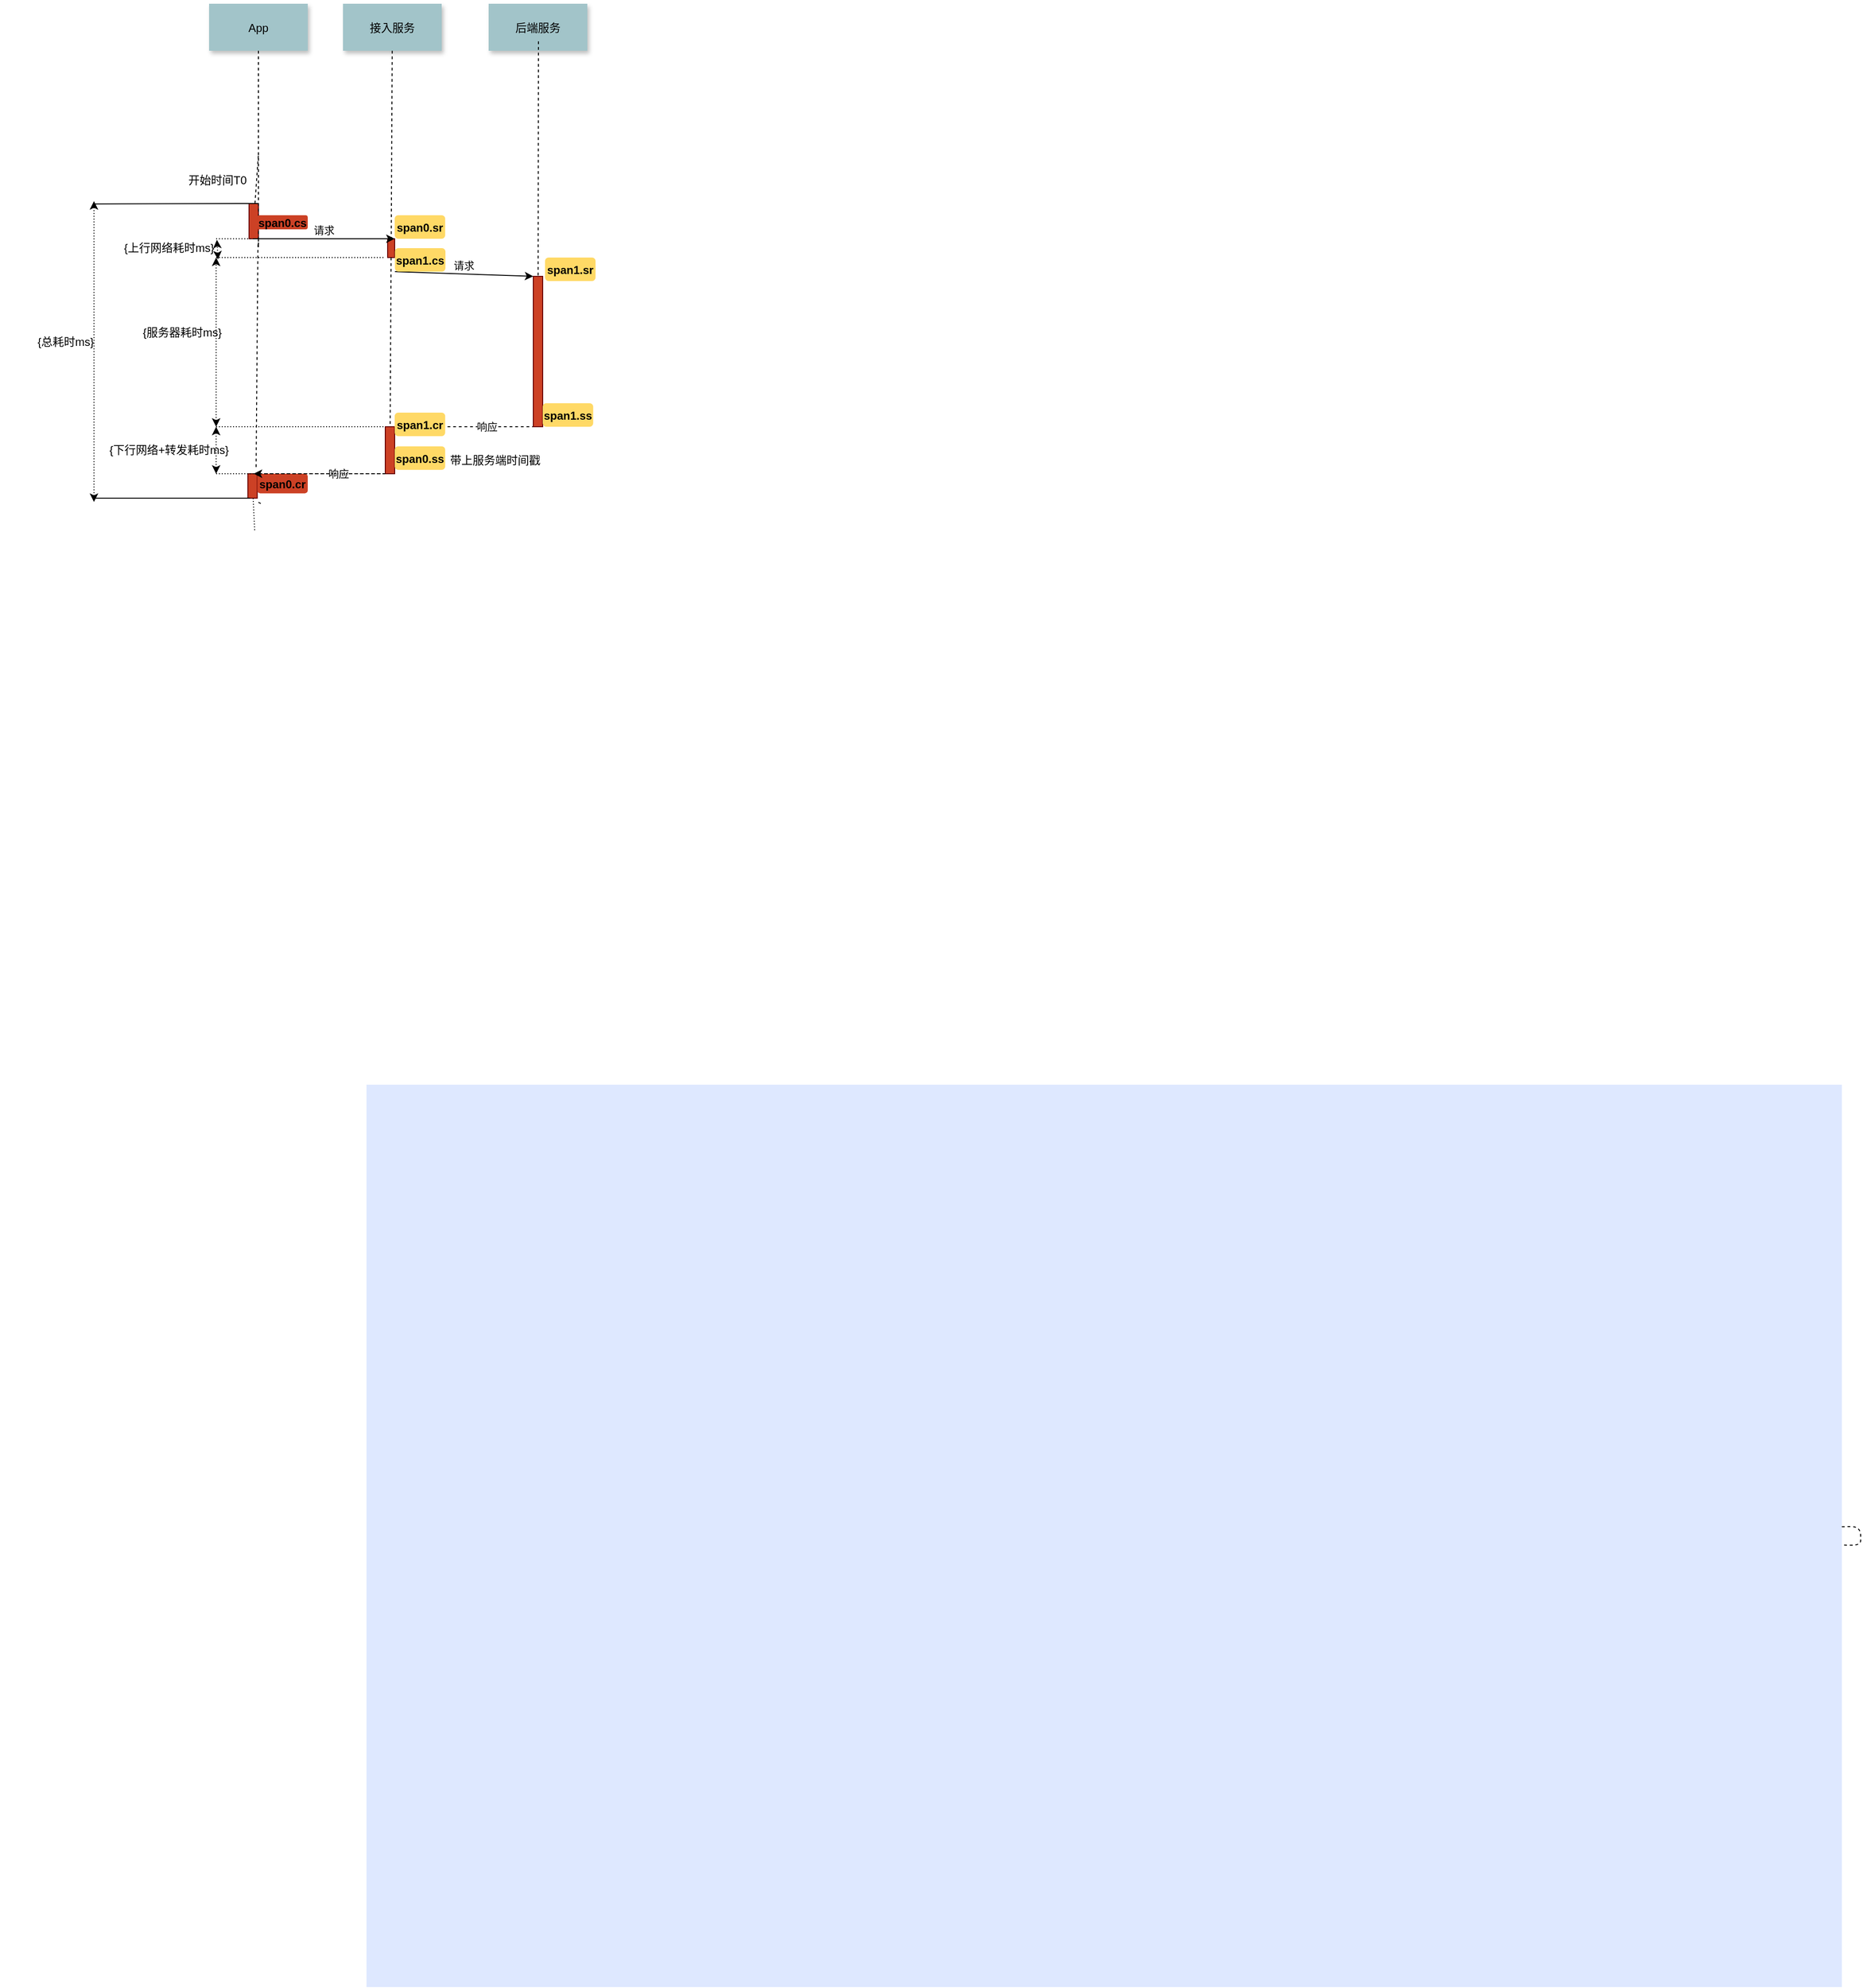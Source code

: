 <mxfile version="14.1.1" type="github">
  <diagram name="Page-1" id="9361dd3d-8414-5efd-6122-117bd74ce7a7">
    <mxGraphModel dx="1822" dy="794" grid="1" gridSize="10" guides="1" tooltips="1" connect="1" arrows="1" fold="1" page="0" pageScale="1.5" pageWidth="826" pageHeight="1169" background="#ffffff" math="0" shadow="0">
      <root>
        <mxCell id="0" />
        <mxCell id="1" parent="0" />
        <mxCell id="69" value="" style="fillColor=#DEE8FF;strokeColor=none" parent="1" vertex="1">
          <mxGeometry x="320" y="1210" width="1570" height="960" as="geometry" />
        </mxCell>
        <mxCell id="2" value="" style="fillColor=#CC4125;strokeColor=#660000" parent="1" vertex="1">
          <mxGeometry x="195" y="272.5" width="10" height="37.5" as="geometry" />
        </mxCell>
        <mxCell id="4" value="App" style="shadow=1;fillColor=#A2C4C9;strokeColor=none" parent="1" vertex="1">
          <mxGeometry x="152.5" y="60" width="105" height="50" as="geometry" />
        </mxCell>
        <mxCell id="6" value="" style="fillColor=#CC4125;strokeColor=#660000" parent="1" vertex="1">
          <mxGeometry x="342.5" y="310" width="7.5" height="20" as="geometry" />
        </mxCell>
        <mxCell id="7" value="接入服务" style="shadow=1;fillColor=#A2C4C9;strokeColor=none" parent="1" vertex="1">
          <mxGeometry x="295" y="60" width="105" height="50" as="geometry" />
        </mxCell>
        <mxCell id="8" value="" style="edgeStyle=none;endArrow=none;dashed=1" parent="1" source="7" target="6" edge="1">
          <mxGeometry x="272.335" y="165" width="100" height="100" as="geometry">
            <mxPoint x="347.259" y="110" as="sourcePoint" />
            <mxPoint x="347.576" y="165" as="targetPoint" />
          </mxGeometry>
        </mxCell>
        <mxCell id="9" value="请求" style="edgeStyle=none;verticalLabelPosition=top;verticalAlign=bottom;" parent="1" edge="1">
          <mxGeometry x="240" y="222.5" width="100" height="100" as="geometry">
            <mxPoint x="200" y="310" as="sourcePoint" />
            <mxPoint x="350" y="310" as="targetPoint" />
          </mxGeometry>
        </mxCell>
        <mxCell id="22" value="后端服务" style="shadow=1;fillColor=#A2C4C9;strokeColor=none" parent="1" vertex="1">
          <mxGeometry x="450" y="60" width="105" height="50" as="geometry" />
        </mxCell>
        <mxCell id="33" value="" style="edgeStyle=elbowEdgeStyle;elbow=horizontal;endArrow=none;dashed=1" parent="1" source="4" edge="1">
          <mxGeometry x="230.0" y="310" width="100" height="100" as="geometry">
            <mxPoint x="230.0" y="410" as="sourcePoint" />
            <mxPoint x="205" y="320" as="targetPoint" />
          </mxGeometry>
        </mxCell>
        <mxCell id="44" value="" style="edgeStyle=none;dashed=1;endArrow=none" parent="1" edge="1">
          <mxGeometry x="50" y="260" width="100" height="100" as="geometry">
            <mxPoint x="205" y="310" as="sourcePoint" />
            <mxPoint x="205" y="320" as="targetPoint" />
          </mxGeometry>
        </mxCell>
        <mxCell id="48" value="" style="fillColor=#CC4125;strokeColor=#660000" parent="1" vertex="1">
          <mxGeometry x="340" y="510" width="10" height="50" as="geometry" />
        </mxCell>
        <mxCell id="52" value="" style="edgeStyle=none;endArrow=none;dashed=1" parent="1" source="6" target="48" edge="1">
          <mxGeometry x="376.571" y="299.697" width="100" height="100" as="geometry">
            <mxPoint x="451.736" y="244.697" as="sourcePoint" />
            <mxPoint x="451.736" y="424.091" as="targetPoint" />
          </mxGeometry>
        </mxCell>
        <mxCell id="67" value="" style="edgeStyle=elbowEdgeStyle;elbow=vertical;dashed=1;verticalLabelPosition=bottom;verticalAlign=top;exitX=0.75;exitY=1;exitDx=0;exitDy=0;" parent="1" edge="1">
          <mxGeometry x="692.75" y="564.842" width="100" height="100" as="geometry">
            <mxPoint x="505.25" y="510" as="sourcePoint" />
            <mxPoint x="350.25" y="510" as="targetPoint" />
            <Array as="points" />
          </mxGeometry>
        </mxCell>
        <mxCell id="5HQxEZFpeDwhPZsDs-Bs-100" value="响应" style="edgeLabel;html=1;align=center;verticalAlign=middle;resizable=0;points=[];" vertex="1" connectable="0" parent="67">
          <mxGeometry relative="1" as="geometry">
            <mxPoint x="20" as="offset" />
          </mxGeometry>
        </mxCell>
        <mxCell id="75" value="span0.cs" style="rounded=1;fontStyle=1;strokeColor=none;fillColor=#CC4125;" parent="1" vertex="1">
          <mxGeometry x="203.75" y="285" width="53.75" height="15" as="geometry" />
        </mxCell>
        <mxCell id="5HQxEZFpeDwhPZsDs-Bs-90" value="" style="fillColor=#CC4125;strokeColor=#660000" vertex="1" parent="1">
          <mxGeometry x="497.5" y="350" width="10" height="160" as="geometry" />
        </mxCell>
        <mxCell id="5HQxEZFpeDwhPZsDs-Bs-91" value="请求" style="edgeStyle=none;verticalLabelPosition=top;verticalAlign=bottom;entryX=0;entryY=0;entryDx=0;entryDy=0;exitX=0;exitY=1;exitDx=0;exitDy=0;" edge="1" parent="1" source="5HQxEZFpeDwhPZsDs-Bs-112" target="5HQxEZFpeDwhPZsDs-Bs-90">
          <mxGeometry x="380" y="132.5" width="100" height="100" as="geometry">
            <mxPoint x="350" y="390" as="sourcePoint" />
            <mxPoint x="500" y="220" as="targetPoint" />
          </mxGeometry>
        </mxCell>
        <mxCell id="5HQxEZFpeDwhPZsDs-Bs-94" value="" style="edgeStyle=none;dashed=1;endArrow=none" edge="1" parent="1" source="2">
          <mxGeometry x="50" y="260" width="100" height="100" as="geometry">
            <mxPoint x="205" y="200" as="sourcePoint" />
            <mxPoint x="205" y="220" as="targetPoint" />
          </mxGeometry>
        </mxCell>
        <mxCell id="5HQxEZFpeDwhPZsDs-Bs-95" value="" style="edgeStyle=none;endArrow=none;dashed=1;entryX=0.75;entryY=0;entryDx=0;entryDy=0;" edge="1" parent="1">
          <mxGeometry x="233.571" y="395.527" width="100" height="100" as="geometry">
            <mxPoint x="205" y="590.412" as="sourcePoint" />
            <mxPoint x="207.5" y="591.66" as="targetPoint" />
          </mxGeometry>
        </mxCell>
        <mxCell id="5HQxEZFpeDwhPZsDs-Bs-97" value="" style="edgeStyle=none;endArrow=none;dashed=1" edge="1" parent="1" target="5HQxEZFpeDwhPZsDs-Bs-90">
          <mxGeometry x="427.925" y="155" width="100" height="100" as="geometry">
            <mxPoint x="502.988" y="100" as="sourcePoint" />
            <mxPoint x="502.004" y="340" as="targetPoint" />
          </mxGeometry>
        </mxCell>
        <mxCell id="5HQxEZFpeDwhPZsDs-Bs-102" value="" style="fillColor=#CC4125;strokeColor=#660000" vertex="1" parent="1">
          <mxGeometry x="193.75" y="560" width="10" height="26" as="geometry" />
        </mxCell>
        <mxCell id="5HQxEZFpeDwhPZsDs-Bs-103" value="span0.cr" style="rounded=1;fontStyle=1;strokeColor=none;fillColor=#CC4125;" vertex="1" parent="1">
          <mxGeometry x="203.75" y="560" width="53.75" height="20.82" as="geometry" />
        </mxCell>
        <mxCell id="5HQxEZFpeDwhPZsDs-Bs-111" value="span0.sr" style="rounded=1;fontStyle=1;fillColor=#FFD966;strokeColor=none" vertex="1" parent="1">
          <mxGeometry x="350" y="284.996" width="53.75" height="25" as="geometry" />
        </mxCell>
        <mxCell id="5HQxEZFpeDwhPZsDs-Bs-112" value="span1.cs" style="rounded=1;fontStyle=1;fillColor=#FFD966;strokeColor=none" vertex="1" parent="1">
          <mxGeometry x="350.25" y="319.996" width="53.75" height="25" as="geometry" />
        </mxCell>
        <mxCell id="5HQxEZFpeDwhPZsDs-Bs-113" value="span1.sr" style="rounded=1;fontStyle=1;fillColor=#FFD966;strokeColor=none" vertex="1" parent="1">
          <mxGeometry x="510" y="329.996" width="53.75" height="25" as="geometry" />
        </mxCell>
        <mxCell id="5HQxEZFpeDwhPZsDs-Bs-114" value="span1.ss" style="rounded=1;fontStyle=1;fillColor=#FFD966;strokeColor=none" vertex="1" parent="1">
          <mxGeometry x="507.5" y="484.996" width="53.75" height="25" as="geometry" />
        </mxCell>
        <mxCell id="5HQxEZFpeDwhPZsDs-Bs-115" value="span1.cr" style="rounded=1;fontStyle=1;fillColor=#FFD966;strokeColor=none" vertex="1" parent="1">
          <mxGeometry x="350" y="494.996" width="53.75" height="25" as="geometry" />
        </mxCell>
        <mxCell id="5HQxEZFpeDwhPZsDs-Bs-116" value="" style="edgeStyle=none;endArrow=none;dashed=1;entryX=0.75;entryY=0;entryDx=0;entryDy=0;" edge="1" parent="1">
          <mxGeometry x="233.571" y="395.527" width="100" height="100" as="geometry">
            <mxPoint x="204.5" y="315.83" as="sourcePoint" />
            <mxPoint x="202.5" y="555.83" as="targetPoint" />
          </mxGeometry>
        </mxCell>
        <mxCell id="5HQxEZFpeDwhPZsDs-Bs-117" value="" style="edgeStyle=elbowEdgeStyle;elbow=vertical;dashed=1;verticalLabelPosition=bottom;verticalAlign=top" edge="1" parent="1">
          <mxGeometry x="552.5" y="674.672" width="100" height="100" as="geometry">
            <mxPoint x="340" y="560" as="sourcePoint" />
            <mxPoint x="200" y="560" as="targetPoint" />
            <Array as="points" />
          </mxGeometry>
        </mxCell>
        <mxCell id="5HQxEZFpeDwhPZsDs-Bs-118" value="响应" style="edgeLabel;html=1;align=center;verticalAlign=middle;resizable=0;points=[];" vertex="1" connectable="0" parent="5HQxEZFpeDwhPZsDs-Bs-117">
          <mxGeometry relative="1" as="geometry">
            <mxPoint x="20" as="offset" />
          </mxGeometry>
        </mxCell>
        <mxCell id="5HQxEZFpeDwhPZsDs-Bs-119" value="span0.ss" style="rounded=1;fontStyle=1;fillColor=#FFD966;strokeColor=none" vertex="1" parent="1">
          <mxGeometry x="350" y="530.826" width="53.75" height="25" as="geometry" />
        </mxCell>
        <mxCell id="5HQxEZFpeDwhPZsDs-Bs-122" value="" style="edgeStyle=none;dashed=1;endArrow=none;" edge="1" parent="1" source="69" target="69">
          <mxGeometry x="250" y="805" width="100" height="100" as="geometry">
            <mxPoint x="320" y="725" as="sourcePoint" />
            <mxPoint x="200" y="685" as="targetPoint" />
          </mxGeometry>
        </mxCell>
        <mxCell id="5HQxEZFpeDwhPZsDs-Bs-123" value="" style="endArrow=none;dashed=1;html=1;strokeWidth=1;dashPattern=1 2;" edge="1" parent="1" target="5HQxEZFpeDwhPZsDs-Bs-102">
          <mxGeometry width="50" height="50" relative="1" as="geometry">
            <mxPoint x="201" y="620" as="sourcePoint" />
            <mxPoint x="210" y="610" as="targetPoint" />
          </mxGeometry>
        </mxCell>
        <mxCell id="5HQxEZFpeDwhPZsDs-Bs-127" value="开始时间T0" style="text;html=1;strokeColor=none;fillColor=none;align=center;verticalAlign=middle;whiteSpace=wrap;rounded=0;" vertex="1" parent="1">
          <mxGeometry x="118.75" y="222.5" width="85" height="50" as="geometry" />
        </mxCell>
        <mxCell id="5HQxEZFpeDwhPZsDs-Bs-130" value="" style="edgeStyle=elbowEdgeStyle;elbow=vertical;endArrow=none;exitX=0.25;exitY=1;exitDx=0;exitDy=0;" edge="1" parent="1" source="5HQxEZFpeDwhPZsDs-Bs-102">
          <mxGeometry x="20.0" y="580.433" width="100" height="100" as="geometry">
            <mxPoint x="180" y="690" as="sourcePoint" />
            <mxPoint x="30" y="586" as="targetPoint" />
            <Array as="points" />
          </mxGeometry>
        </mxCell>
        <mxCell id="5HQxEZFpeDwhPZsDs-Bs-131" value="{总耗时ms}" style="text;html=1;strokeColor=none;fillColor=none;align=center;verticalAlign=middle;whiteSpace=wrap;rounded=0;rotation=0;" vertex="1" parent="1">
          <mxGeometry x="-70" y="410" width="140" height="20" as="geometry" />
        </mxCell>
        <mxCell id="5HQxEZFpeDwhPZsDs-Bs-132" value="带上服务端时间戳" style="text;html=1;strokeColor=none;fillColor=none;align=center;verticalAlign=middle;whiteSpace=wrap;rounded=0;" vertex="1" parent="1">
          <mxGeometry x="404" y="536" width="106" height="20" as="geometry" />
        </mxCell>
        <mxCell id="5HQxEZFpeDwhPZsDs-Bs-133" value="" style="edgeStyle=elbowEdgeStyle;elbow=vertical;endArrow=none;exitX=0.25;exitY=1;exitDx=0;exitDy=0;" edge="1" parent="1">
          <mxGeometry x="28.75" y="266.933" width="100" height="100" as="geometry">
            <mxPoint x="205" y="272.5" as="sourcePoint" />
            <mxPoint x="30" y="273" as="targetPoint" />
            <Array as="points" />
          </mxGeometry>
        </mxCell>
        <mxCell id="5HQxEZFpeDwhPZsDs-Bs-136" value="" style="endArrow=none;html=1;dashed=1;dashPattern=1 2;strokeWidth=1;" edge="1" parent="1">
          <mxGeometry width="50" height="50" relative="1" as="geometry">
            <mxPoint x="160" y="330" as="sourcePoint" />
            <mxPoint x="340" y="330" as="targetPoint" />
          </mxGeometry>
        </mxCell>
        <mxCell id="5HQxEZFpeDwhPZsDs-Bs-137" value="" style="endArrow=none;html=1;dashed=1;dashPattern=1 2;strokeWidth=1;" edge="1" parent="1">
          <mxGeometry width="50" height="50" relative="1" as="geometry">
            <mxPoint x="160" y="510" as="sourcePoint" />
            <mxPoint x="340" y="510" as="targetPoint" />
            <Array as="points">
              <mxPoint x="317.5" y="510" />
            </Array>
          </mxGeometry>
        </mxCell>
        <mxCell id="5HQxEZFpeDwhPZsDs-Bs-140" value="" style="endArrow=classic;startArrow=classic;html=1;dashed=1;dashPattern=1 2;strokeWidth=1;" edge="1" parent="1">
          <mxGeometry width="50" height="50" relative="1" as="geometry">
            <mxPoint x="160" y="510" as="sourcePoint" />
            <mxPoint x="160" y="330" as="targetPoint" />
          </mxGeometry>
        </mxCell>
        <mxCell id="5HQxEZFpeDwhPZsDs-Bs-141" value="" style="endArrow=classic;startArrow=classic;html=1;dashed=1;dashPattern=1 2;strokeWidth=1;" edge="1" parent="1">
          <mxGeometry width="50" height="50" relative="1" as="geometry">
            <mxPoint x="30" y="590" as="sourcePoint" />
            <mxPoint x="30" y="270" as="targetPoint" />
          </mxGeometry>
        </mxCell>
        <mxCell id="5HQxEZFpeDwhPZsDs-Bs-142" value="{服务器耗时ms}" style="text;html=1;strokeColor=none;fillColor=none;align=center;verticalAlign=middle;whiteSpace=wrap;rounded=0;rotation=0;" vertex="1" parent="1">
          <mxGeometry x="53.75" y="400" width="140" height="20" as="geometry" />
        </mxCell>
        <mxCell id="5HQxEZFpeDwhPZsDs-Bs-146" value="" style="endArrow=none;html=1;dashed=1;dashPattern=1 2;strokeWidth=1;" edge="1" parent="1">
          <mxGeometry width="50" height="50" relative="1" as="geometry">
            <mxPoint x="160" y="560" as="sourcePoint" />
            <mxPoint x="340" y="560" as="targetPoint" />
          </mxGeometry>
        </mxCell>
        <mxCell id="5HQxEZFpeDwhPZsDs-Bs-147" value="" style="endArrow=classic;startArrow=classic;html=1;dashed=1;dashPattern=1 2;strokeWidth=1;" edge="1" parent="1">
          <mxGeometry width="50" height="50" relative="1" as="geometry">
            <mxPoint x="160" y="560" as="sourcePoint" />
            <mxPoint x="160" y="510" as="targetPoint" />
          </mxGeometry>
        </mxCell>
        <mxCell id="5HQxEZFpeDwhPZsDs-Bs-148" value="{下行网络+转发耗时ms}" style="text;html=1;strokeColor=none;fillColor=none;align=center;verticalAlign=middle;whiteSpace=wrap;rounded=0;rotation=0;" vertex="1" parent="1">
          <mxGeometry x="40" y="525" width="140" height="20" as="geometry" />
        </mxCell>
        <mxCell id="5HQxEZFpeDwhPZsDs-Bs-149" value="" style="endArrow=none;html=1;dashed=1;dashPattern=1 2;strokeWidth=1;entryX=0.5;entryY=0;entryDx=0;entryDy=0;" edge="1" parent="1" target="6">
          <mxGeometry width="50" height="50" relative="1" as="geometry">
            <mxPoint x="160" y="310" as="sourcePoint" />
            <mxPoint x="-100" y="330" as="targetPoint" />
          </mxGeometry>
        </mxCell>
        <mxCell id="5HQxEZFpeDwhPZsDs-Bs-150" value="{上行网络耗时ms}" style="text;html=1;strokeColor=none;fillColor=none;align=center;verticalAlign=middle;whiteSpace=wrap;rounded=0;rotation=0;" vertex="1" parent="1">
          <mxGeometry x="40" y="310" width="140" height="20" as="geometry" />
        </mxCell>
        <mxCell id="5HQxEZFpeDwhPZsDs-Bs-151" value="" style="endArrow=classic;startArrow=classic;html=1;dashed=1;dashPattern=1 2;strokeWidth=1;entryX=0.863;entryY=0.056;entryDx=0;entryDy=0;entryPerimeter=0;exitX=0.871;exitY=1.1;exitDx=0;exitDy=0;exitPerimeter=0;" edge="1" parent="1" source="5HQxEZFpeDwhPZsDs-Bs-150" target="5HQxEZFpeDwhPZsDs-Bs-150">
          <mxGeometry width="50" height="50" relative="1" as="geometry">
            <mxPoint x="150" y="360" as="sourcePoint" />
            <mxPoint x="200" y="310" as="targetPoint" />
          </mxGeometry>
        </mxCell>
      </root>
    </mxGraphModel>
  </diagram>
</mxfile>
